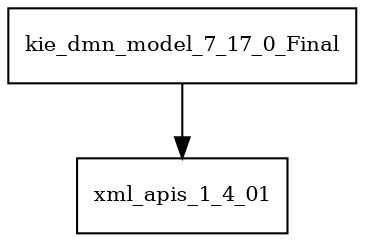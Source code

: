 digraph kie_dmn_model_7_17_0_Final_dependencies {
  node [shape = box, fontsize=10.0];
  kie_dmn_model_7_17_0_Final -> xml_apis_1_4_01;
}
